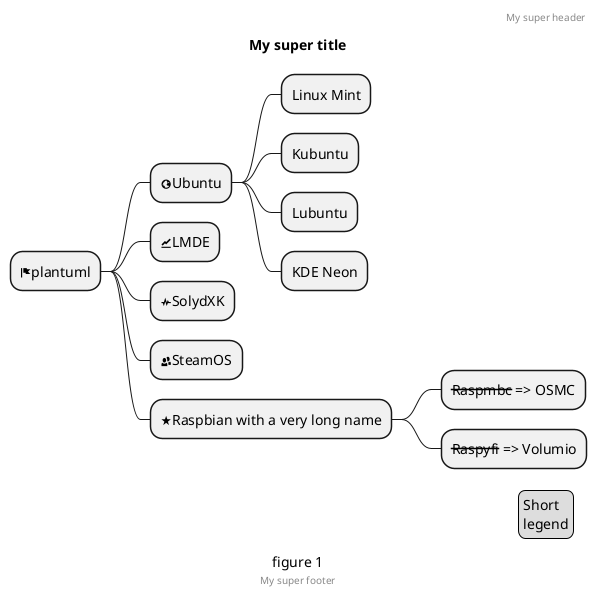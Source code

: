 @startmindmap
'https://plantuml.com/mindmap-diagram

caption figure 1
title My super title

* <&flag>plantuml
** <&globe>Ubuntu
*** Linux Mint
*** Kubuntu
*** Lubuntu
*** KDE Neon
** <&graph>LMDE
** <&pulse>SolydXK
** <&people>SteamOS
** <&star>Raspbian with a very long name
*** <s>Raspmbc</s> => OSMC
*** <s>Raspyfi</s> => Volumio

header
My super header
endheader

center footer My super footer

legend right
  Short
  legend
endlegend
@endmindmap
